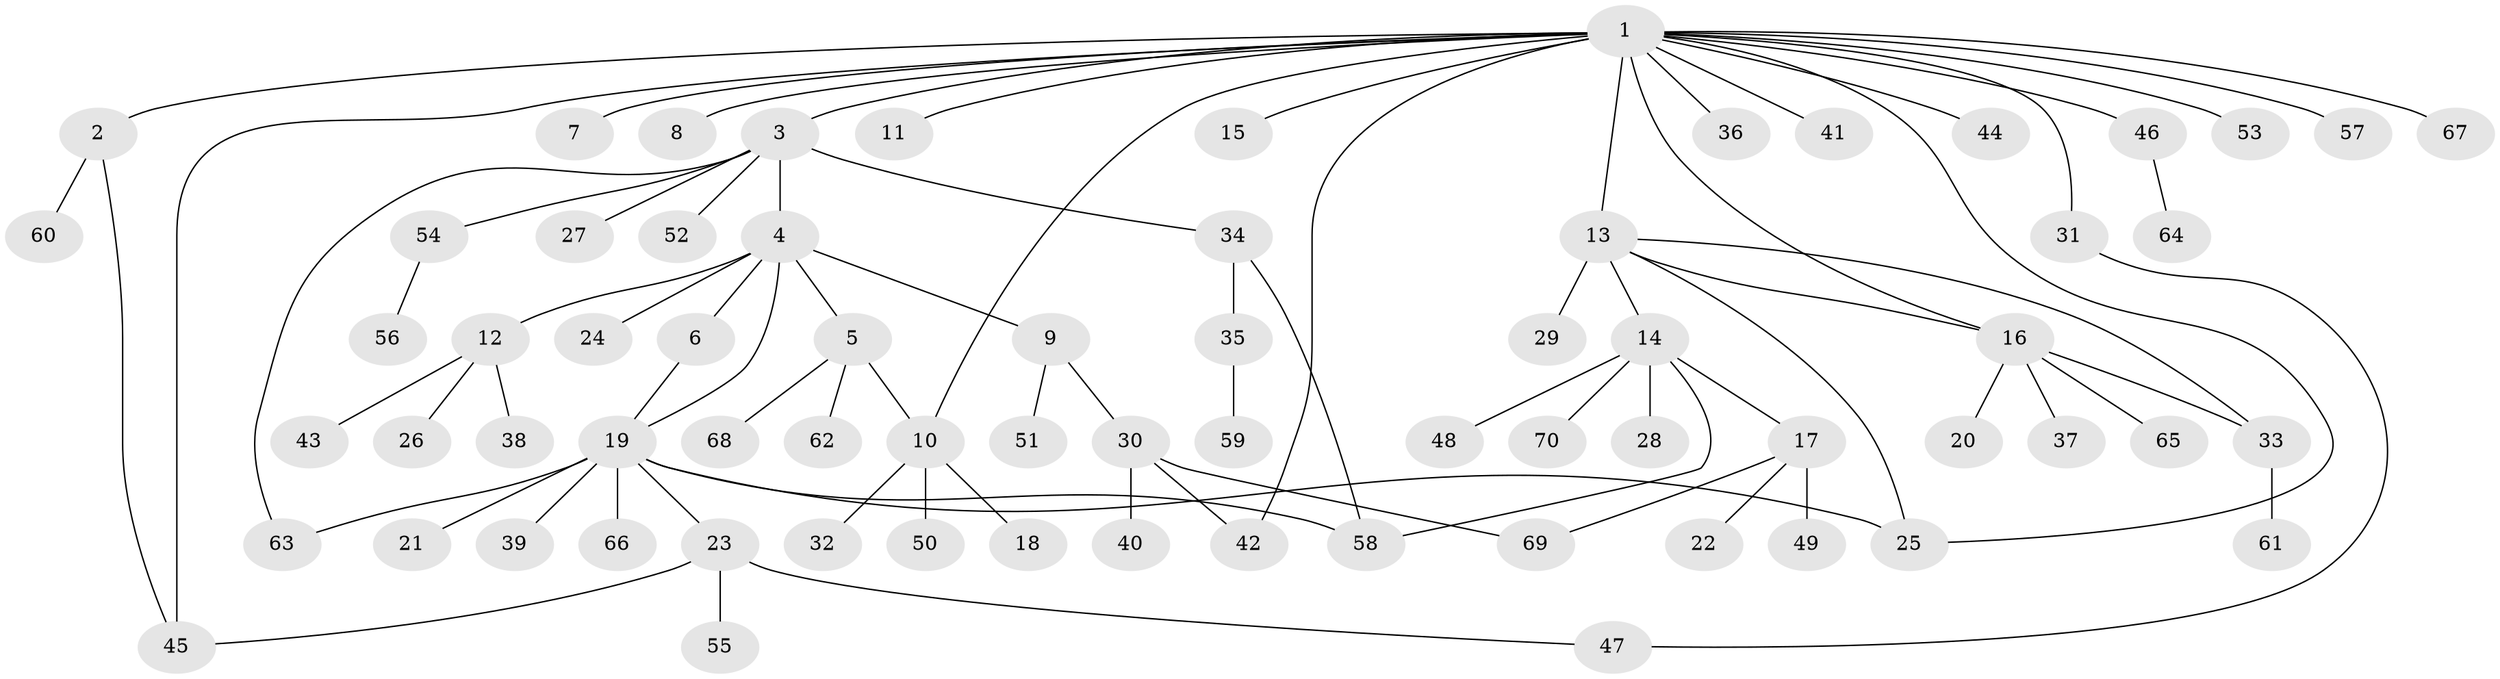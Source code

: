 // coarse degree distribution, {24: 0.017857142857142856, 3: 0.05357142857142857, 9: 0.017857142857142856, 7: 0.017857142857142856, 2: 0.08928571428571429, 1: 0.6785714285714286, 4: 0.07142857142857142, 5: 0.017857142857142856, 6: 0.017857142857142856, 10: 0.017857142857142856}
// Generated by graph-tools (version 1.1) at 2025/41/03/06/25 10:41:47]
// undirected, 70 vertices, 83 edges
graph export_dot {
graph [start="1"]
  node [color=gray90,style=filled];
  1;
  2;
  3;
  4;
  5;
  6;
  7;
  8;
  9;
  10;
  11;
  12;
  13;
  14;
  15;
  16;
  17;
  18;
  19;
  20;
  21;
  22;
  23;
  24;
  25;
  26;
  27;
  28;
  29;
  30;
  31;
  32;
  33;
  34;
  35;
  36;
  37;
  38;
  39;
  40;
  41;
  42;
  43;
  44;
  45;
  46;
  47;
  48;
  49;
  50;
  51;
  52;
  53;
  54;
  55;
  56;
  57;
  58;
  59;
  60;
  61;
  62;
  63;
  64;
  65;
  66;
  67;
  68;
  69;
  70;
  1 -- 2;
  1 -- 3;
  1 -- 7;
  1 -- 8;
  1 -- 10;
  1 -- 11;
  1 -- 13;
  1 -- 15;
  1 -- 16;
  1 -- 25;
  1 -- 31;
  1 -- 36;
  1 -- 41;
  1 -- 42;
  1 -- 44;
  1 -- 45;
  1 -- 46;
  1 -- 53;
  1 -- 57;
  1 -- 67;
  2 -- 45;
  2 -- 60;
  3 -- 4;
  3 -- 27;
  3 -- 34;
  3 -- 52;
  3 -- 54;
  3 -- 63;
  4 -- 5;
  4 -- 6;
  4 -- 9;
  4 -- 12;
  4 -- 19;
  4 -- 24;
  5 -- 10;
  5 -- 62;
  5 -- 68;
  6 -- 19;
  9 -- 30;
  9 -- 51;
  10 -- 18;
  10 -- 32;
  10 -- 50;
  12 -- 26;
  12 -- 38;
  12 -- 43;
  13 -- 14;
  13 -- 16;
  13 -- 25;
  13 -- 29;
  13 -- 33;
  14 -- 17;
  14 -- 28;
  14 -- 48;
  14 -- 58;
  14 -- 70;
  16 -- 20;
  16 -- 33;
  16 -- 37;
  16 -- 65;
  17 -- 22;
  17 -- 49;
  17 -- 69;
  19 -- 21;
  19 -- 23;
  19 -- 25;
  19 -- 39;
  19 -- 58;
  19 -- 63;
  19 -- 66;
  23 -- 45;
  23 -- 47;
  23 -- 55;
  30 -- 40;
  30 -- 42;
  30 -- 69;
  31 -- 47;
  33 -- 61;
  34 -- 35;
  34 -- 58;
  35 -- 59;
  46 -- 64;
  54 -- 56;
}

